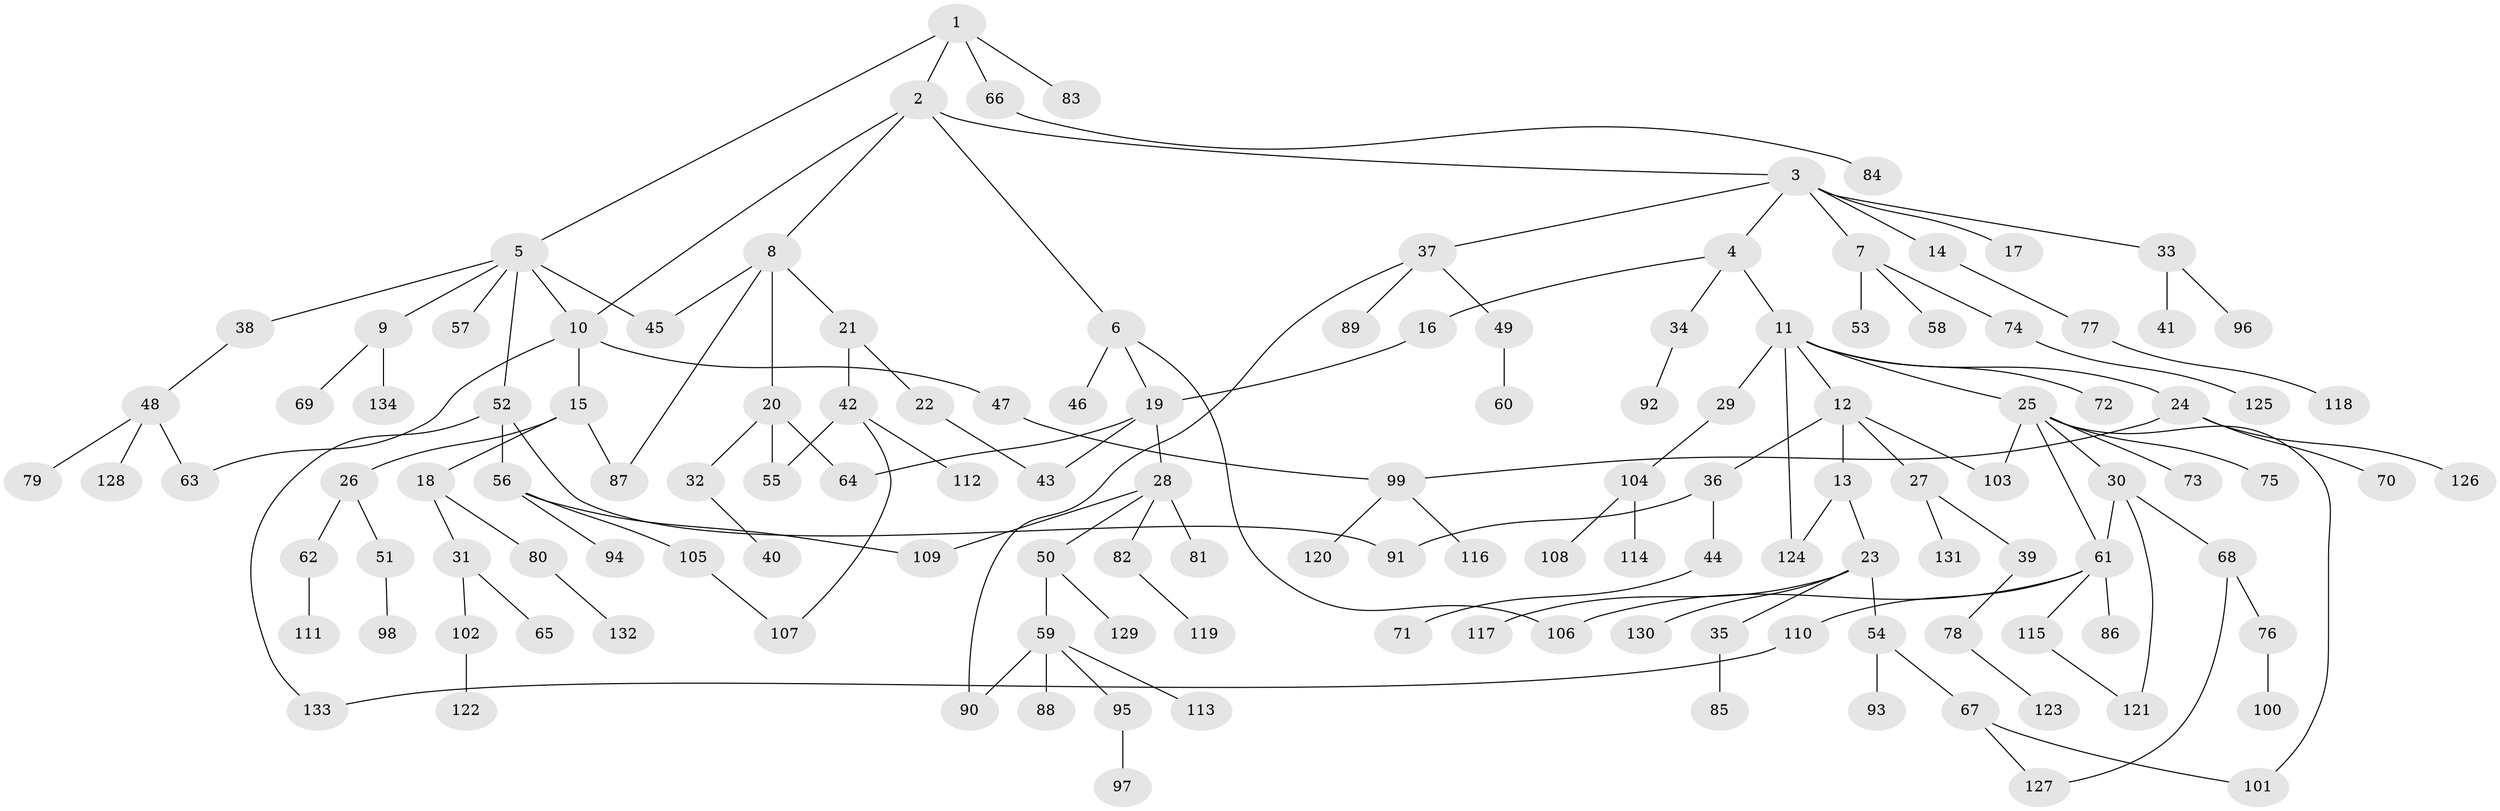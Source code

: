 // coarse degree distribution, {4: 0.05, 1: 0.65, 2: 0.15, 3: 0.025, 8: 0.05, 9: 0.025, 6: 0.025, 12: 0.025}
// Generated by graph-tools (version 1.1) at 2025/45/03/04/25 21:45:01]
// undirected, 134 vertices, 154 edges
graph export_dot {
graph [start="1"]
  node [color=gray90,style=filled];
  1;
  2;
  3;
  4;
  5;
  6;
  7;
  8;
  9;
  10;
  11;
  12;
  13;
  14;
  15;
  16;
  17;
  18;
  19;
  20;
  21;
  22;
  23;
  24;
  25;
  26;
  27;
  28;
  29;
  30;
  31;
  32;
  33;
  34;
  35;
  36;
  37;
  38;
  39;
  40;
  41;
  42;
  43;
  44;
  45;
  46;
  47;
  48;
  49;
  50;
  51;
  52;
  53;
  54;
  55;
  56;
  57;
  58;
  59;
  60;
  61;
  62;
  63;
  64;
  65;
  66;
  67;
  68;
  69;
  70;
  71;
  72;
  73;
  74;
  75;
  76;
  77;
  78;
  79;
  80;
  81;
  82;
  83;
  84;
  85;
  86;
  87;
  88;
  89;
  90;
  91;
  92;
  93;
  94;
  95;
  96;
  97;
  98;
  99;
  100;
  101;
  102;
  103;
  104;
  105;
  106;
  107;
  108;
  109;
  110;
  111;
  112;
  113;
  114;
  115;
  116;
  117;
  118;
  119;
  120;
  121;
  122;
  123;
  124;
  125;
  126;
  127;
  128;
  129;
  130;
  131;
  132;
  133;
  134;
  1 -- 2;
  1 -- 5;
  1 -- 66;
  1 -- 83;
  2 -- 3;
  2 -- 6;
  2 -- 8;
  2 -- 10;
  3 -- 4;
  3 -- 7;
  3 -- 14;
  3 -- 17;
  3 -- 33;
  3 -- 37;
  4 -- 11;
  4 -- 16;
  4 -- 34;
  5 -- 9;
  5 -- 10;
  5 -- 38;
  5 -- 52;
  5 -- 57;
  5 -- 45;
  6 -- 46;
  6 -- 106;
  6 -- 19;
  7 -- 53;
  7 -- 58;
  7 -- 74;
  8 -- 20;
  8 -- 21;
  8 -- 45;
  8 -- 87;
  9 -- 69;
  9 -- 134;
  10 -- 15;
  10 -- 47;
  10 -- 63;
  11 -- 12;
  11 -- 24;
  11 -- 25;
  11 -- 29;
  11 -- 72;
  11 -- 124;
  12 -- 13;
  12 -- 27;
  12 -- 36;
  12 -- 103;
  13 -- 23;
  13 -- 124;
  14 -- 77;
  15 -- 18;
  15 -- 26;
  15 -- 87;
  16 -- 19;
  18 -- 31;
  18 -- 80;
  19 -- 28;
  19 -- 43;
  19 -- 64;
  20 -- 32;
  20 -- 55;
  20 -- 64;
  21 -- 22;
  21 -- 42;
  22 -- 43;
  23 -- 35;
  23 -- 54;
  23 -- 117;
  23 -- 130;
  24 -- 70;
  24 -- 99;
  24 -- 126;
  25 -- 30;
  25 -- 61;
  25 -- 73;
  25 -- 75;
  25 -- 103;
  25 -- 101;
  26 -- 51;
  26 -- 62;
  27 -- 39;
  27 -- 131;
  28 -- 50;
  28 -- 81;
  28 -- 82;
  28 -- 109;
  29 -- 104;
  30 -- 68;
  30 -- 121;
  30 -- 61;
  31 -- 65;
  31 -- 102;
  32 -- 40;
  33 -- 41;
  33 -- 96;
  34 -- 92;
  35 -- 85;
  36 -- 44;
  36 -- 91;
  37 -- 49;
  37 -- 89;
  37 -- 90;
  38 -- 48;
  39 -- 78;
  42 -- 107;
  42 -- 112;
  42 -- 55;
  44 -- 71;
  47 -- 99;
  48 -- 63;
  48 -- 79;
  48 -- 128;
  49 -- 60;
  50 -- 59;
  50 -- 129;
  51 -- 98;
  52 -- 56;
  52 -- 91;
  52 -- 133;
  54 -- 67;
  54 -- 93;
  56 -- 94;
  56 -- 105;
  56 -- 109;
  59 -- 88;
  59 -- 90;
  59 -- 95;
  59 -- 113;
  61 -- 86;
  61 -- 110;
  61 -- 115;
  61 -- 106;
  62 -- 111;
  66 -- 84;
  67 -- 101;
  67 -- 127;
  68 -- 76;
  68 -- 127;
  74 -- 125;
  76 -- 100;
  77 -- 118;
  78 -- 123;
  80 -- 132;
  82 -- 119;
  95 -- 97;
  99 -- 116;
  99 -- 120;
  102 -- 122;
  104 -- 108;
  104 -- 114;
  105 -- 107;
  110 -- 133;
  115 -- 121;
}
